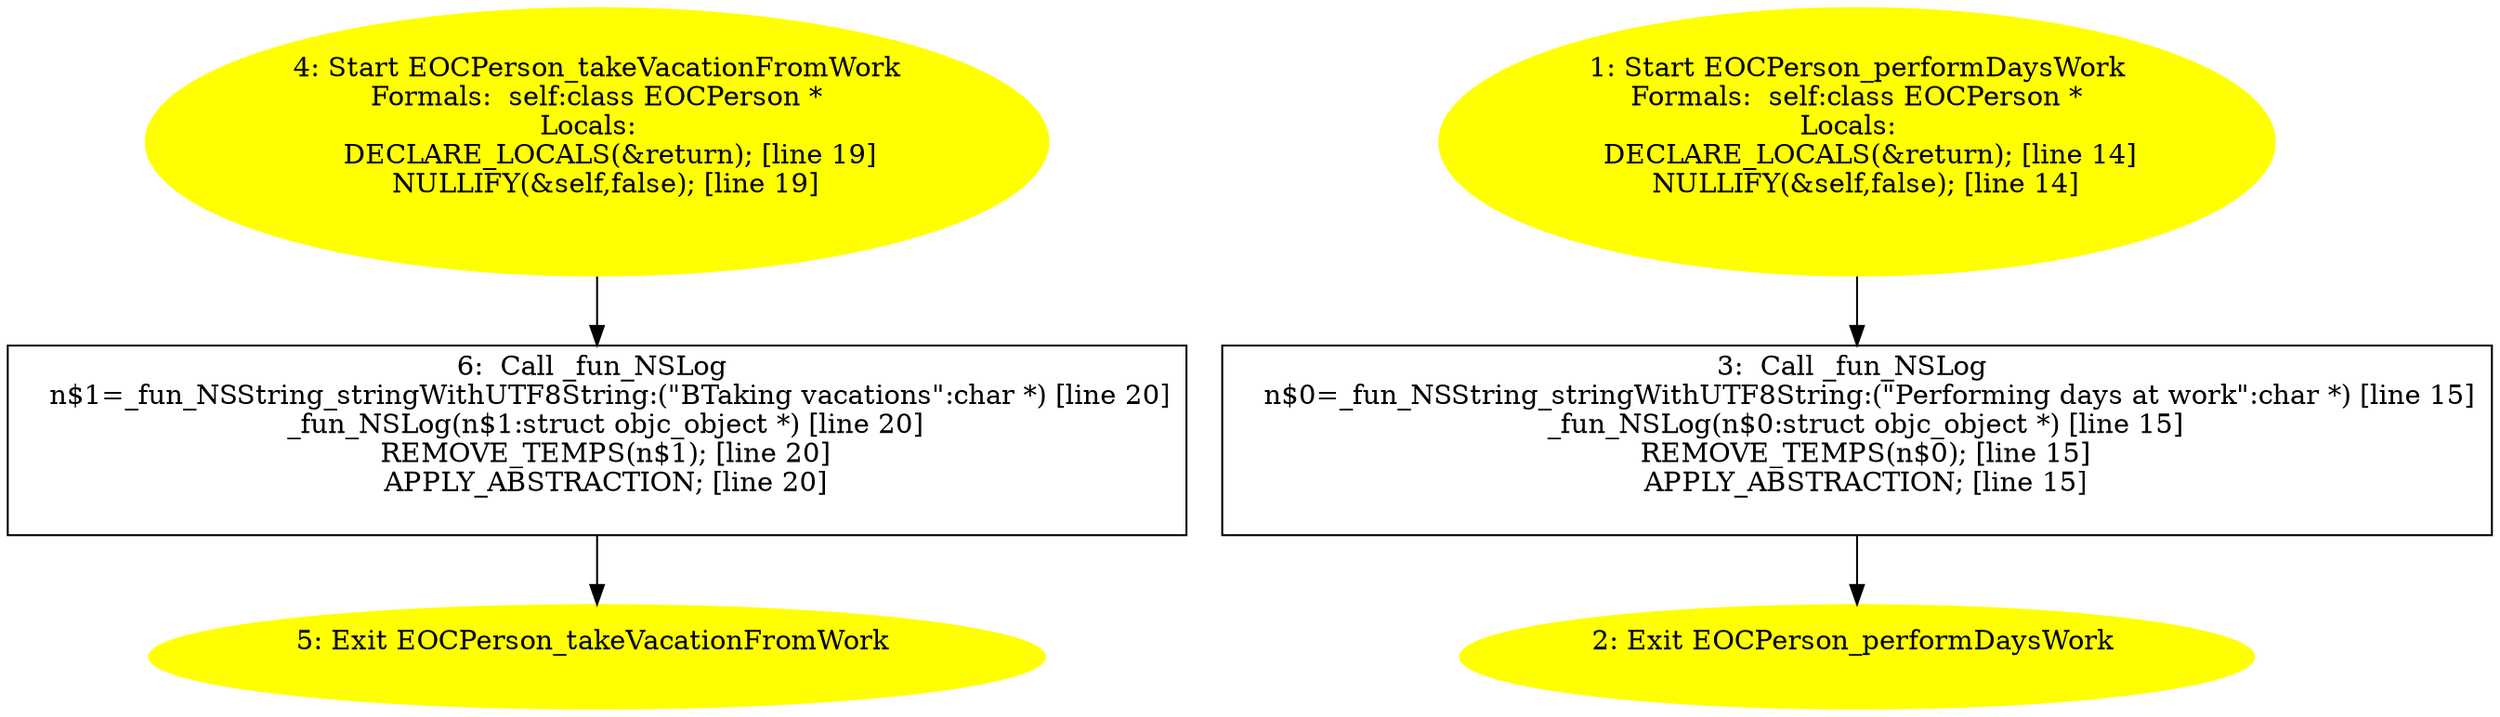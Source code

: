 digraph iCFG {
6 [label="6:  Call _fun_NSLog \n   n$1=_fun_NSString_stringWithUTF8String:(\"BTaking vacations\":char *) [line 20]\n  _fun_NSLog(n$1:struct objc_object *) [line 20]\n  REMOVE_TEMPS(n$1); [line 20]\n  APPLY_ABSTRACTION; [line 20]\n " shape="box"]
	

	 6 -> 5 ;
5 [label="5: Exit EOCPerson_takeVacationFromWork \n  " color=yellow style=filled]
	

4 [label="4: Start EOCPerson_takeVacationFromWork\nFormals:  self:class EOCPerson *\nLocals:  \n   DECLARE_LOCALS(&return); [line 19]\n  NULLIFY(&self,false); [line 19]\n " color=yellow style=filled]
	

	 4 -> 6 ;
3 [label="3:  Call _fun_NSLog \n   n$0=_fun_NSString_stringWithUTF8String:(\"Performing days at work\":char *) [line 15]\n  _fun_NSLog(n$0:struct objc_object *) [line 15]\n  REMOVE_TEMPS(n$0); [line 15]\n  APPLY_ABSTRACTION; [line 15]\n " shape="box"]
	

	 3 -> 2 ;
2 [label="2: Exit EOCPerson_performDaysWork \n  " color=yellow style=filled]
	

1 [label="1: Start EOCPerson_performDaysWork\nFormals:  self:class EOCPerson *\nLocals:  \n   DECLARE_LOCALS(&return); [line 14]\n  NULLIFY(&self,false); [line 14]\n " color=yellow style=filled]
	

	 1 -> 3 ;
}
